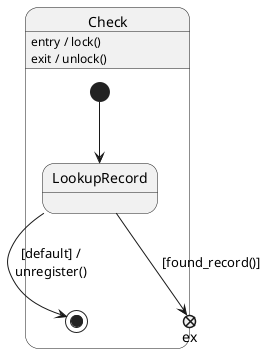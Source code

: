 {
  "sha1": "eo4xmnfmocjqk0lkeb31whjwcmyuxh6",
  "insertion": {
    "when": "2024-06-01T09:03:04.807Z",
    "user": "plantuml@gmail.com"
  }
}
@startuml
state Check {
    Check: entry / lock()
    Check: exit / unlock()

    state ex <<exitpoint>>

    [*] --> LookupRecord
    LookupRecord --> ex: [found_record()]
    LookupRecord --> [*]: [default] /\nunregister()
}
@enduml    
